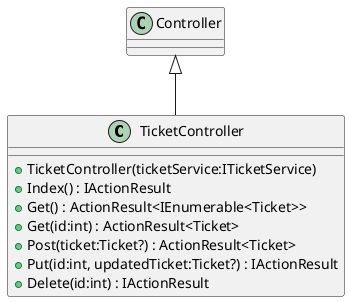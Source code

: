 @startuml
class TicketController {
    + TicketController(ticketService:ITicketService)
    + Index() : IActionResult
    + Get() : ActionResult<IEnumerable<Ticket>>
    + Get(id:int) : ActionResult<Ticket>
    + Post(ticket:Ticket?) : ActionResult<Ticket>
    + Put(id:int, updatedTicket:Ticket?) : IActionResult
    + Delete(id:int) : IActionResult
}
Controller <|-- TicketController
@enduml
